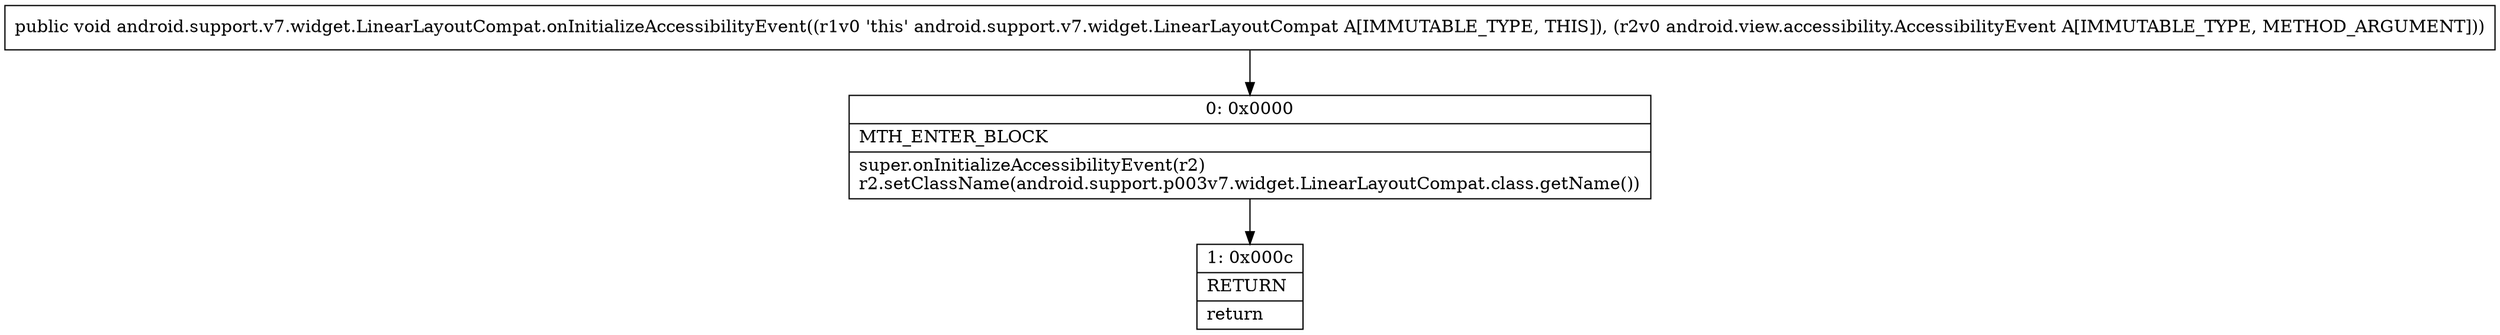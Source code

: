 digraph "CFG forandroid.support.v7.widget.LinearLayoutCompat.onInitializeAccessibilityEvent(Landroid\/view\/accessibility\/AccessibilityEvent;)V" {
Node_0 [shape=record,label="{0\:\ 0x0000|MTH_ENTER_BLOCK\l|super.onInitializeAccessibilityEvent(r2)\lr2.setClassName(android.support.p003v7.widget.LinearLayoutCompat.class.getName())\l}"];
Node_1 [shape=record,label="{1\:\ 0x000c|RETURN\l|return\l}"];
MethodNode[shape=record,label="{public void android.support.v7.widget.LinearLayoutCompat.onInitializeAccessibilityEvent((r1v0 'this' android.support.v7.widget.LinearLayoutCompat A[IMMUTABLE_TYPE, THIS]), (r2v0 android.view.accessibility.AccessibilityEvent A[IMMUTABLE_TYPE, METHOD_ARGUMENT])) }"];
MethodNode -> Node_0;
Node_0 -> Node_1;
}

